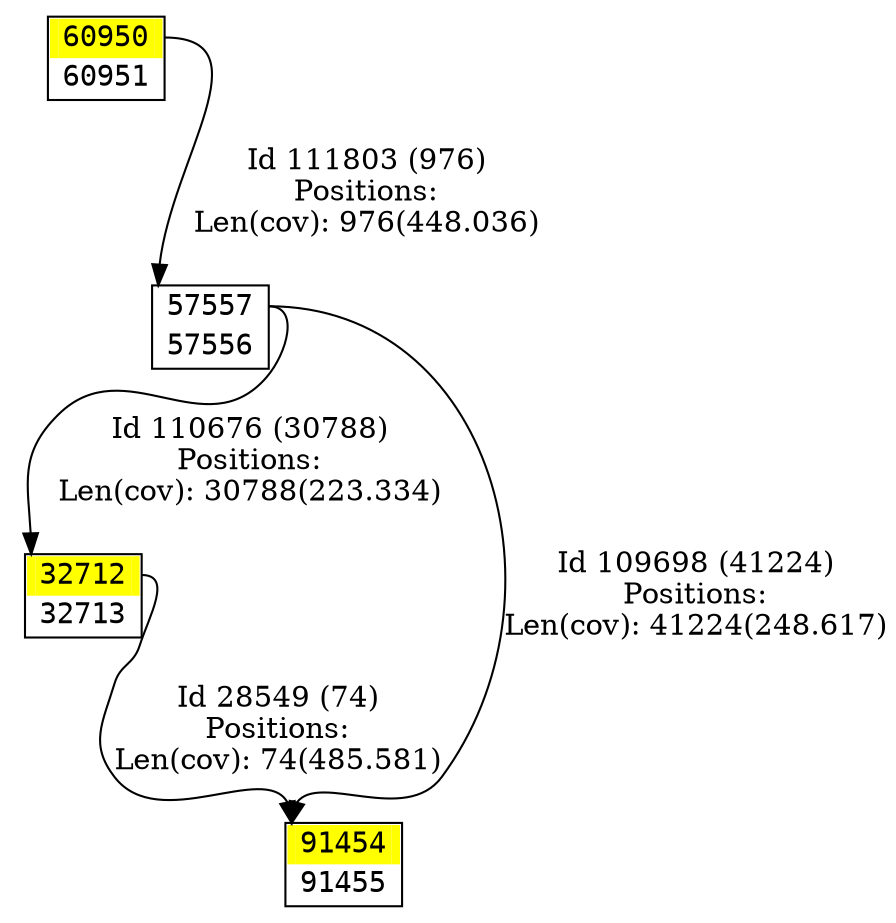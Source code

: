digraph graph_picture {
node[fontname=<Courier> ,penwidth=<1.8> ,shape=<plaintext> ]
vertex_32712_32713[label=<<TABLE BORDER="1" CELLSPACING="0" >
<TR><TD BORDER="0" PORT = "port_32712_in" color="yellow" bgcolor="yellow" ></TD><TD BORDER="0" color="yellow" bgcolor="yellow" >32712</TD><TD BORDER="0" PORT = "port_32712_out" color="yellow" bgcolor="yellow" ></TD></TR>
<TR><TD BORDER="0" PORT = "port_32713_out" color="white" bgcolor="white" ></TD><TD BORDER="0" color="white" bgcolor="white" >32713</TD><TD BORDER="0" PORT = "port_32713_in" color="white" bgcolor="white" ></TD></TR>
</TABLE>> ,color=<black> ,URL=</vertex/32712.svg> ]
vertex_57556_57557[label=<<TABLE BORDER="1" CELLSPACING="0" >
<TR><TD BORDER="0" PORT = "port_57557_in" color="white" bgcolor="white" ></TD><TD BORDER="0" color="white" bgcolor="white" >57557</TD><TD BORDER="0" PORT = "port_57557_out" color="white" bgcolor="white" ></TD></TR>
<TR><TD BORDER="0" PORT = "port_57556_out" color="white" bgcolor="white" ></TD><TD BORDER="0" color="white" bgcolor="white" >57556</TD><TD BORDER="0" PORT = "port_57556_in" color="white" bgcolor="white" ></TD></TR>
</TABLE>> ,color=<black> ,URL=</vertex/57557.svg> ]
vertex_60950_60951[label=<<TABLE BORDER="1" CELLSPACING="0" >
<TR><TD BORDER="0" PORT = "port_60950_in" color="yellow" bgcolor="yellow" ></TD><TD BORDER="0" color="yellow" bgcolor="yellow" >60950</TD><TD BORDER="0" PORT = "port_60950_out" color="yellow" bgcolor="yellow" ></TD></TR>
<TR><TD BORDER="0" PORT = "port_60951_out" color="white" bgcolor="white" ></TD><TD BORDER="0" color="white" bgcolor="white" >60951</TD><TD BORDER="0" PORT = "port_60951_in" color="white" bgcolor="white" ></TD></TR>
</TABLE>> ,color=<black> ,URL=</vertex/60950.svg> ]
vertex_91454_91455[label=<<TABLE BORDER="1" CELLSPACING="0" >
<TR><TD BORDER="0" PORT = "port_91454_in" color="yellow" bgcolor="yellow" ></TD><TD BORDER="0" color="yellow" bgcolor="yellow" >91454</TD><TD BORDER="0" PORT = "port_91454_out" color="yellow" bgcolor="yellow" ></TD></TR>
<TR><TD BORDER="0" PORT = "port_91455_out" color="white" bgcolor="white" ></TD><TD BORDER="0" color="white" bgcolor="white" >91455</TD><TD BORDER="0" PORT = "port_91455_in" color="white" bgcolor="white" ></TD></TR>
</TABLE>> ,color=<black> ,URL=</vertex/91454.svg> ]
vertex_32712_32713:port_32712_out->vertex_91454_91455:port_91454_in[label="Id 28549 (74)\nPositions:\nLen(cov): 74(485.581)" ,color=<black> ]
vertex_57556_57557:port_57557_out->vertex_91454_91455:port_91454_in[label="Id 109698 (41224)\nPositions:\nLen(cov): 41224(248.617)" ,color=<black> ]
vertex_57556_57557:port_57557_out->vertex_32712_32713:port_32712_in[label="Id 110676 (30788)\nPositions:\nLen(cov): 30788(223.334)" ,color=<black> ]
vertex_60950_60951:port_60950_out->vertex_57556_57557:port_57557_in[label="Id 111803 (976)\nPositions:\nLen(cov): 976(448.036)" ,color=<black> ]
}
